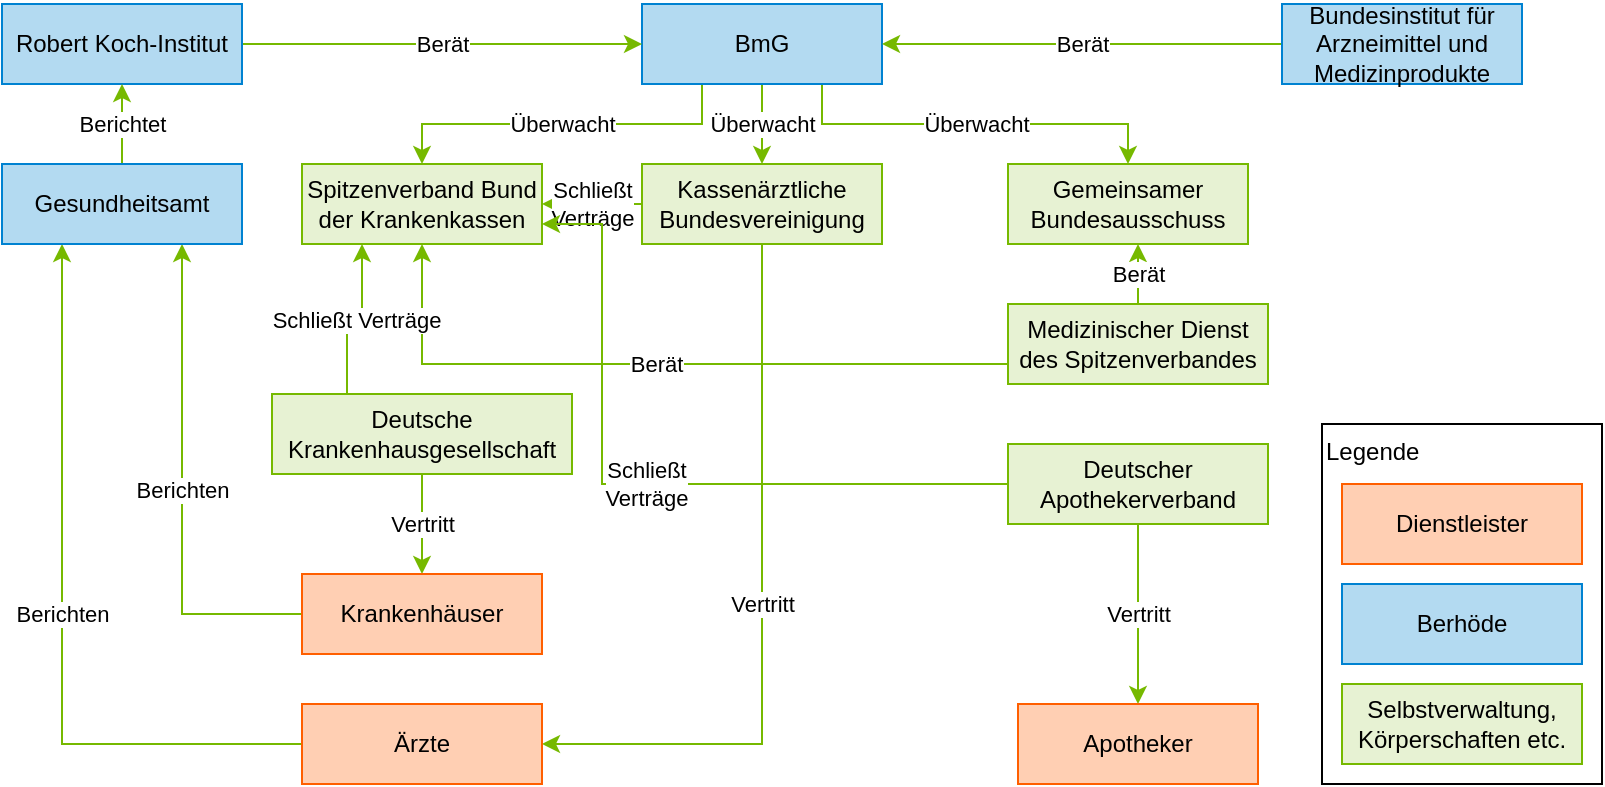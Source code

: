 <mxfile pages="1" version="11.2.8" type="github"><diagram id="JCUAJHui1cTqt_1yR6ed" name="Page-1"><mxGraphModel dx="2235" dy="707" grid="1" gridSize="10" guides="1" tooltips="1" connect="1" arrows="1" fold="1" page="1" pageScale="1" pageWidth="827" pageHeight="1169" math="0" shadow="0"><root><mxCell id="0"/><mxCell id="1" parent="0"/><mxCell id="QdY5PhTL_vACxa5VLYhr-6" value="Überwacht" style="edgeStyle=orthogonalEdgeStyle;rounded=0;orthogonalLoop=1;jettySize=auto;html=1;entryX=0.5;entryY=0;entryDx=0;entryDy=0;exitX=0.75;exitY=1;exitDx=0;exitDy=0;strokeColor=#76B900;" parent="1" source="AlCQmprM3-0Vt3tK8gpz-12" target="QdY5PhTL_vACxa5VLYhr-1" edge="1"><mxGeometry relative="1" as="geometry"/></mxCell><mxCell id="QdY5PhTL_vACxa5VLYhr-7" value="Überwacht" style="edgeStyle=orthogonalEdgeStyle;rounded=0;orthogonalLoop=1;jettySize=auto;html=1;exitX=0.5;exitY=1;exitDx=0;exitDy=0;entryX=0.5;entryY=0;entryDx=0;entryDy=0;strokeColor=#76B900;" parent="1" source="AlCQmprM3-0Vt3tK8gpz-12" target="QdY5PhTL_vACxa5VLYhr-2" edge="1"><mxGeometry relative="1" as="geometry"/></mxCell><mxCell id="QdY5PhTL_vACxa5VLYhr-8" value="Überwacht" style="edgeStyle=orthogonalEdgeStyle;rounded=0;orthogonalLoop=1;jettySize=auto;html=1;exitX=0.25;exitY=1;exitDx=0;exitDy=0;entryX=0.5;entryY=0;entryDx=0;entryDy=0;strokeColor=#76B900;" parent="1" source="AlCQmprM3-0Vt3tK8gpz-12" target="QdY5PhTL_vACxa5VLYhr-5" edge="1"><mxGeometry relative="1" as="geometry"/></mxCell><mxCell id="AlCQmprM3-0Vt3tK8gpz-12" value="BmG" style="rounded=0;whiteSpace=wrap;html=1;fillColor=#B3DAF1;strokeColor=#0082D1;fontColor=#000000;" parent="1" vertex="1"><mxGeometry x="230" y="50" width="120" height="40" as="geometry"/></mxCell><mxCell id="QdY5PhTL_vACxa5VLYhr-1" value="Gemeinsamer Bundesausschuss" style="rounded=0;whiteSpace=wrap;html=1;fillColor=#e7f2d3;strokeColor=#76B900;fontColor=#000000;" parent="1" vertex="1"><mxGeometry x="413" y="130" width="120" height="40" as="geometry"/></mxCell><mxCell id="iqHSibivyHGAqa5-Yu_o-13" value="Vertritt" style="edgeStyle=orthogonalEdgeStyle;rounded=0;orthogonalLoop=1;jettySize=auto;html=1;exitX=0.5;exitY=1;exitDx=0;exitDy=0;entryX=1;entryY=0.5;entryDx=0;entryDy=0;strokeColor=#76B900;" edge="1" parent="1" source="QdY5PhTL_vACxa5VLYhr-2" target="iqHSibivyHGAqa5-Yu_o-7"><mxGeometry relative="1" as="geometry"/></mxCell><mxCell id="iqHSibivyHGAqa5-Yu_o-14" value="Schließt&lt;br&gt;Verträge" style="edgeStyle=orthogonalEdgeStyle;rounded=0;orthogonalLoop=1;jettySize=auto;html=1;exitX=0;exitY=0.5;exitDx=0;exitDy=0;entryX=1;entryY=0.5;entryDx=0;entryDy=0;strokeColor=#76B900;" edge="1" parent="1" source="QdY5PhTL_vACxa5VLYhr-2" target="QdY5PhTL_vACxa5VLYhr-5"><mxGeometry relative="1" as="geometry"/></mxCell><mxCell id="QdY5PhTL_vACxa5VLYhr-2" value="Kassenärztliche Bundesvereinigung" style="rounded=0;whiteSpace=wrap;html=1;fillColor=#e7f2d3;strokeColor=#76B900;fontColor=#000000;" parent="1" vertex="1"><mxGeometry x="230" y="130" width="120" height="40" as="geometry"/></mxCell><mxCell id="iqHSibivyHGAqa5-Yu_o-1" value="Berät" style="edgeStyle=orthogonalEdgeStyle;rounded=0;orthogonalLoop=1;jettySize=auto;html=1;exitX=0;exitY=0.75;exitDx=0;exitDy=0;entryX=0.5;entryY=1;entryDx=0;entryDy=0;strokeColor=#76B900;" edge="1" parent="1" source="QdY5PhTL_vACxa5VLYhr-3" target="QdY5PhTL_vACxa5VLYhr-5"><mxGeometry relative="1" as="geometry"/></mxCell><mxCell id="iqHSibivyHGAqa5-Yu_o-10" value="Berät" style="edgeStyle=orthogonalEdgeStyle;rounded=0;orthogonalLoop=1;jettySize=auto;html=1;exitX=0.5;exitY=0;exitDx=0;exitDy=0;strokeColor=#76B900;" edge="1" parent="1" source="QdY5PhTL_vACxa5VLYhr-3"><mxGeometry relative="1" as="geometry"><mxPoint x="478" y="170" as="targetPoint"/></mxGeometry></mxCell><mxCell id="QdY5PhTL_vACxa5VLYhr-3" value="Medizinischer Dienst des Spitzenverbandes" style="rounded=0;whiteSpace=wrap;html=1;fillColor=#e7f2d3;strokeColor=#76B900;fontColor=#000000;" parent="1" vertex="1"><mxGeometry x="413" y="200" width="130" height="40" as="geometry"/></mxCell><mxCell id="iqHSibivyHGAqa5-Yu_o-5" value="Vertritt" style="edgeStyle=orthogonalEdgeStyle;rounded=0;orthogonalLoop=1;jettySize=auto;html=1;exitX=0.5;exitY=1;exitDx=0;exitDy=0;entryX=0.5;entryY=0;entryDx=0;entryDy=0;strokeColor=#76B900;" edge="1" parent="1" source="QdY5PhTL_vACxa5VLYhr-4" target="iqHSibivyHGAqa5-Yu_o-4"><mxGeometry relative="1" as="geometry"/></mxCell><mxCell id="iqHSibivyHGAqa5-Yu_o-11" value="Schließt Verträge" style="edgeStyle=orthogonalEdgeStyle;rounded=0;orthogonalLoop=1;jettySize=auto;html=1;exitX=0.25;exitY=0;exitDx=0;exitDy=0;entryX=0.25;entryY=1;entryDx=0;entryDy=0;strokeColor=#76B900;" edge="1" parent="1" source="QdY5PhTL_vACxa5VLYhr-4" target="QdY5PhTL_vACxa5VLYhr-5"><mxGeometry relative="1" as="geometry"/></mxCell><mxCell id="QdY5PhTL_vACxa5VLYhr-4" value="Deutsche Krankenhausgesellschaft" style="rounded=0;whiteSpace=wrap;html=1;fillColor=#e7f2d3;strokeColor=#76B900;fontColor=#000000;" parent="1" vertex="1"><mxGeometry x="45" y="245" width="150" height="40" as="geometry"/></mxCell><mxCell id="QdY5PhTL_vACxa5VLYhr-5" value="Spitzenverband Bund der Krankenkassen" style="rounded=0;whiteSpace=wrap;html=1;fillColor=#e7f2d3;strokeColor=#76B900;fontColor=#000000;" parent="1" vertex="1"><mxGeometry x="60" y="130" width="120" height="40" as="geometry"/></mxCell><mxCell id="iqHSibivyHGAqa5-Yu_o-3" value="Berät" style="edgeStyle=orthogonalEdgeStyle;rounded=0;orthogonalLoop=1;jettySize=auto;html=1;exitX=1;exitY=0.5;exitDx=0;exitDy=0;entryX=0;entryY=0.5;entryDx=0;entryDy=0;strokeColor=#76B900;" edge="1" parent="1" source="iqHSibivyHGAqa5-Yu_o-2" target="AlCQmprM3-0Vt3tK8gpz-12"><mxGeometry relative="1" as="geometry"/></mxCell><mxCell id="iqHSibivyHGAqa5-Yu_o-2" value="Robert Koch-Institut" style="rounded=0;whiteSpace=wrap;html=1;fillColor=#B3DAF1;strokeColor=#0082D1;fontColor=#000000;" vertex="1" parent="1"><mxGeometry x="-90" y="50" width="120" height="40" as="geometry"/></mxCell><mxCell id="iqHSibivyHGAqa5-Yu_o-6" value="Berichten" style="edgeStyle=orthogonalEdgeStyle;rounded=0;orthogonalLoop=1;jettySize=auto;html=1;exitX=0;exitY=0.5;exitDx=0;exitDy=0;entryX=0.75;entryY=1;entryDx=0;entryDy=0;strokeColor=#76B900;" edge="1" parent="1" source="iqHSibivyHGAqa5-Yu_o-4" target="iqHSibivyHGAqa5-Yu_o-28"><mxGeometry relative="1" as="geometry"/></mxCell><mxCell id="iqHSibivyHGAqa5-Yu_o-4" value="Krankenhäuser" style="rounded=0;whiteSpace=wrap;html=1;fillColor=#FFCFB3;strokeColor=#FF5F00;fontColor=#000000;" vertex="1" parent="1"><mxGeometry x="60" y="335" width="120" height="40" as="geometry"/></mxCell><mxCell id="iqHSibivyHGAqa5-Yu_o-8" value="Berichten" style="edgeStyle=orthogonalEdgeStyle;rounded=0;orthogonalLoop=1;jettySize=auto;html=1;exitX=0;exitY=0.5;exitDx=0;exitDy=0;entryX=0.25;entryY=1;entryDx=0;entryDy=0;strokeColor=#76B900;" edge="1" parent="1" source="iqHSibivyHGAqa5-Yu_o-7" target="iqHSibivyHGAqa5-Yu_o-28"><mxGeometry relative="1" as="geometry"/></mxCell><mxCell id="iqHSibivyHGAqa5-Yu_o-7" value="Ärzte" style="rounded=0;whiteSpace=wrap;html=1;fillColor=#FFCFB3;strokeColor=#FF5F00;fontColor=#000000;" vertex="1" parent="1"><mxGeometry x="60" y="400" width="120" height="40" as="geometry"/></mxCell><mxCell id="iqHSibivyHGAqa5-Yu_o-17" value="Berät" style="edgeStyle=orthogonalEdgeStyle;rounded=0;orthogonalLoop=1;jettySize=auto;html=1;exitX=0;exitY=0.5;exitDx=0;exitDy=0;entryX=1;entryY=0.5;entryDx=0;entryDy=0;strokeColor=#76B900;" edge="1" parent="1" source="iqHSibivyHGAqa5-Yu_o-16" target="AlCQmprM3-0Vt3tK8gpz-12"><mxGeometry relative="1" as="geometry"/></mxCell><mxCell id="iqHSibivyHGAqa5-Yu_o-16" value="Bundesinstitut für Arzneimittel und Medizinprodukte" style="rounded=0;whiteSpace=wrap;html=1;fillColor=#B3DAF1;strokeColor=#0082D1;fontColor=#000000;" vertex="1" parent="1"><mxGeometry x="550" y="50" width="120" height="40" as="geometry"/></mxCell><mxCell id="iqHSibivyHGAqa5-Yu_o-21" value="Schließt&lt;br&gt;Verträge" style="edgeStyle=orthogonalEdgeStyle;rounded=0;orthogonalLoop=1;jettySize=auto;html=1;exitX=0;exitY=0.5;exitDx=0;exitDy=0;entryX=1;entryY=0.75;entryDx=0;entryDy=0;strokeColor=#76B900;" edge="1" parent="1" source="iqHSibivyHGAqa5-Yu_o-18" target="QdY5PhTL_vACxa5VLYhr-5"><mxGeometry relative="1" as="geometry"><Array as="points"><mxPoint x="210" y="290"/><mxPoint x="210" y="160"/></Array></mxGeometry></mxCell><mxCell id="iqHSibivyHGAqa5-Yu_o-22" value="Vertritt" style="edgeStyle=orthogonalEdgeStyle;rounded=0;orthogonalLoop=1;jettySize=auto;html=1;exitX=0.5;exitY=1;exitDx=0;exitDy=0;entryX=0.5;entryY=0;entryDx=0;entryDy=0;strokeColor=#76B900;" edge="1" parent="1" source="iqHSibivyHGAqa5-Yu_o-18" target="iqHSibivyHGAqa5-Yu_o-19"><mxGeometry relative="1" as="geometry"/></mxCell><mxCell id="iqHSibivyHGAqa5-Yu_o-18" value="Deutscher Apothekerverband" style="rounded=0;whiteSpace=wrap;html=1;fillColor=#e7f2d3;strokeColor=#76B900;fontColor=#000000;" vertex="1" parent="1"><mxGeometry x="413" y="270" width="130" height="40" as="geometry"/></mxCell><mxCell id="iqHSibivyHGAqa5-Yu_o-19" value="Apotheker" style="rounded=0;whiteSpace=wrap;html=1;fillColor=#FFCFB3;strokeColor=#FF5F00;fontColor=#000000;" vertex="1" parent="1"><mxGeometry x="418" y="400" width="120" height="40" as="geometry"/></mxCell><mxCell id="iqHSibivyHGAqa5-Yu_o-27" value="Legende" style="rounded=0;whiteSpace=wrap;html=1;align=left;verticalAlign=top;" vertex="1" parent="1"><mxGeometry x="570" y="260" width="140" height="180" as="geometry"/></mxCell><mxCell id="iqHSibivyHGAqa5-Yu_o-23" value="Berhöde" style="rounded=0;whiteSpace=wrap;html=1;fillColor=#B3DAF1;strokeColor=#0082D1;fontColor=#000000;" vertex="1" parent="1"><mxGeometry x="580" y="340" width="120" height="40" as="geometry"/></mxCell><mxCell id="iqHSibivyHGAqa5-Yu_o-24" value="Dienstleister" style="rounded=0;whiteSpace=wrap;html=1;fillColor=#FFCFB3;strokeColor=#FF5F00;fontColor=#000000;" vertex="1" parent="1"><mxGeometry x="580" y="290" width="120" height="40" as="geometry"/></mxCell><mxCell id="iqHSibivyHGAqa5-Yu_o-26" value="Selbstverwaltung, Körperschaften etc." style="rounded=0;whiteSpace=wrap;html=1;fillColor=#e7f2d3;strokeColor=#76B900;fontColor=#000000;" vertex="1" parent="1"><mxGeometry x="580" y="390" width="120" height="40" as="geometry"/></mxCell><mxCell id="iqHSibivyHGAqa5-Yu_o-29" value="Berichtet" style="edgeStyle=orthogonalEdgeStyle;rounded=0;orthogonalLoop=1;jettySize=auto;html=1;exitX=0.5;exitY=0;exitDx=0;exitDy=0;strokeColor=#76B900;" edge="1" parent="1" source="iqHSibivyHGAqa5-Yu_o-28" target="iqHSibivyHGAqa5-Yu_o-2"><mxGeometry relative="1" as="geometry"/></mxCell><mxCell id="iqHSibivyHGAqa5-Yu_o-28" value="Gesundheitsamt" style="rounded=0;whiteSpace=wrap;html=1;fillColor=#B3DAF1;strokeColor=#0082D1;fontColor=#000000;" vertex="1" parent="1"><mxGeometry x="-90" y="130" width="120" height="40" as="geometry"/></mxCell></root></mxGraphModel></diagram></mxfile>